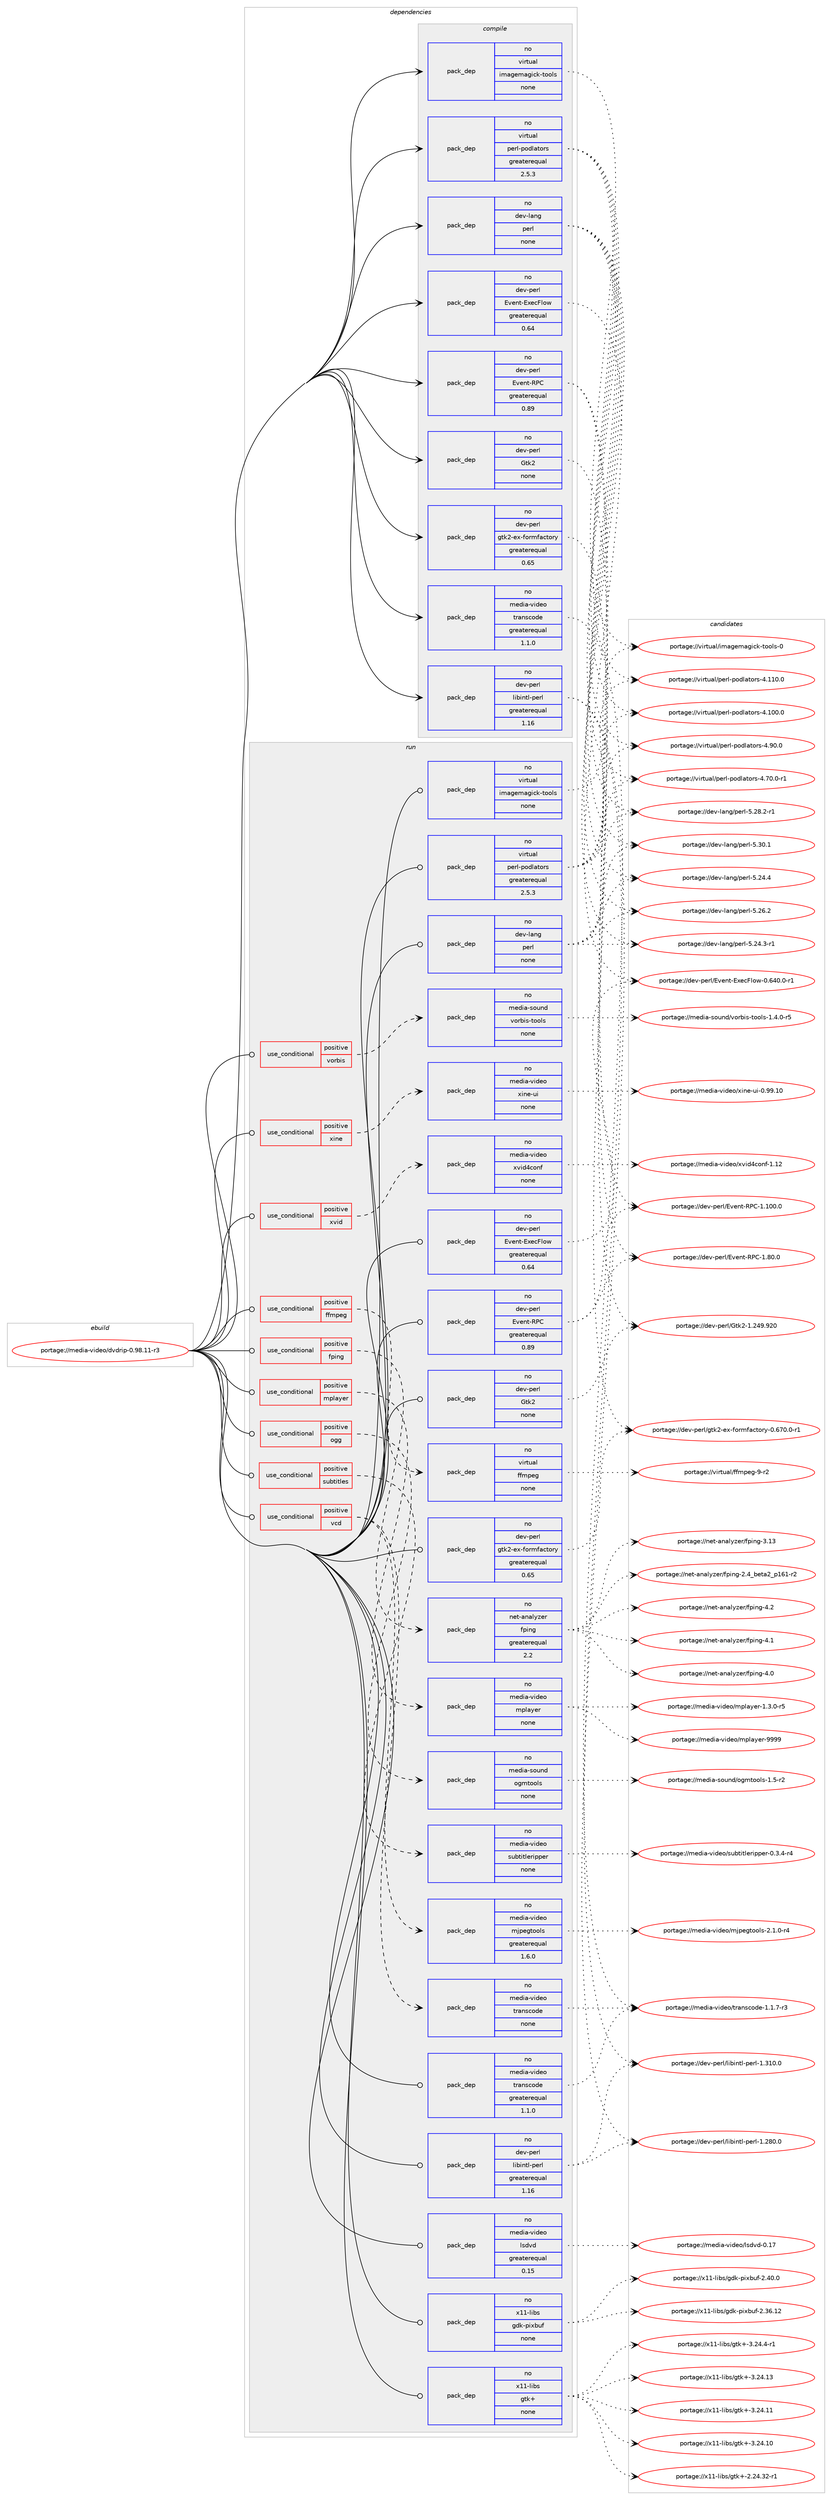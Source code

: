 digraph prolog {

# *************
# Graph options
# *************

newrank=true;
concentrate=true;
compound=true;
graph [rankdir=LR,fontname=Helvetica,fontsize=10,ranksep=1.5];#, ranksep=2.5, nodesep=0.2];
edge  [arrowhead=vee];
node  [fontname=Helvetica,fontsize=10];

# **********
# The ebuild
# **********

subgraph cluster_leftcol {
color=gray;
rank=same;
label=<<i>ebuild</i>>;
id [label="portage://media-video/dvdrip-0.98.11-r3", color=red, width=4, href="../media-video/dvdrip-0.98.11-r3.svg"];
}

# ****************
# The dependencies
# ****************

subgraph cluster_midcol {
color=gray;
label=<<i>dependencies</i>>;
subgraph cluster_compile {
fillcolor="#eeeeee";
style=filled;
label=<<i>compile</i>>;
subgraph pack137372 {
dependency180740 [label=<<TABLE BORDER="0" CELLBORDER="1" CELLSPACING="0" CELLPADDING="4" WIDTH="220"><TR><TD ROWSPAN="6" CELLPADDING="30">pack_dep</TD></TR><TR><TD WIDTH="110">no</TD></TR><TR><TD>dev-lang</TD></TR><TR><TD>perl</TD></TR><TR><TD>none</TD></TR><TR><TD></TD></TR></TABLE>>, shape=none, color=blue];
}
id:e -> dependency180740:w [weight=20,style="solid",arrowhead="vee"];
subgraph pack137373 {
dependency180741 [label=<<TABLE BORDER="0" CELLBORDER="1" CELLSPACING="0" CELLPADDING="4" WIDTH="220"><TR><TD ROWSPAN="6" CELLPADDING="30">pack_dep</TD></TR><TR><TD WIDTH="110">no</TD></TR><TR><TD>dev-perl</TD></TR><TR><TD>Event-ExecFlow</TD></TR><TR><TD>greaterequal</TD></TR><TR><TD>0.64</TD></TR></TABLE>>, shape=none, color=blue];
}
id:e -> dependency180741:w [weight=20,style="solid",arrowhead="vee"];
subgraph pack137374 {
dependency180742 [label=<<TABLE BORDER="0" CELLBORDER="1" CELLSPACING="0" CELLPADDING="4" WIDTH="220"><TR><TD ROWSPAN="6" CELLPADDING="30">pack_dep</TD></TR><TR><TD WIDTH="110">no</TD></TR><TR><TD>dev-perl</TD></TR><TR><TD>Event-RPC</TD></TR><TR><TD>greaterequal</TD></TR><TR><TD>0.89</TD></TR></TABLE>>, shape=none, color=blue];
}
id:e -> dependency180742:w [weight=20,style="solid",arrowhead="vee"];
subgraph pack137375 {
dependency180743 [label=<<TABLE BORDER="0" CELLBORDER="1" CELLSPACING="0" CELLPADDING="4" WIDTH="220"><TR><TD ROWSPAN="6" CELLPADDING="30">pack_dep</TD></TR><TR><TD WIDTH="110">no</TD></TR><TR><TD>dev-perl</TD></TR><TR><TD>Gtk2</TD></TR><TR><TD>none</TD></TR><TR><TD></TD></TR></TABLE>>, shape=none, color=blue];
}
id:e -> dependency180743:w [weight=20,style="solid",arrowhead="vee"];
subgraph pack137376 {
dependency180744 [label=<<TABLE BORDER="0" CELLBORDER="1" CELLSPACING="0" CELLPADDING="4" WIDTH="220"><TR><TD ROWSPAN="6" CELLPADDING="30">pack_dep</TD></TR><TR><TD WIDTH="110">no</TD></TR><TR><TD>dev-perl</TD></TR><TR><TD>gtk2-ex-formfactory</TD></TR><TR><TD>greaterequal</TD></TR><TR><TD>0.65</TD></TR></TABLE>>, shape=none, color=blue];
}
id:e -> dependency180744:w [weight=20,style="solid",arrowhead="vee"];
subgraph pack137377 {
dependency180745 [label=<<TABLE BORDER="0" CELLBORDER="1" CELLSPACING="0" CELLPADDING="4" WIDTH="220"><TR><TD ROWSPAN="6" CELLPADDING="30">pack_dep</TD></TR><TR><TD WIDTH="110">no</TD></TR><TR><TD>dev-perl</TD></TR><TR><TD>libintl-perl</TD></TR><TR><TD>greaterequal</TD></TR><TR><TD>1.16</TD></TR></TABLE>>, shape=none, color=blue];
}
id:e -> dependency180745:w [weight=20,style="solid",arrowhead="vee"];
subgraph pack137378 {
dependency180746 [label=<<TABLE BORDER="0" CELLBORDER="1" CELLSPACING="0" CELLPADDING="4" WIDTH="220"><TR><TD ROWSPAN="6" CELLPADDING="30">pack_dep</TD></TR><TR><TD WIDTH="110">no</TD></TR><TR><TD>media-video</TD></TR><TR><TD>transcode</TD></TR><TR><TD>greaterequal</TD></TR><TR><TD>1.1.0</TD></TR></TABLE>>, shape=none, color=blue];
}
id:e -> dependency180746:w [weight=20,style="solid",arrowhead="vee"];
subgraph pack137379 {
dependency180747 [label=<<TABLE BORDER="0" CELLBORDER="1" CELLSPACING="0" CELLPADDING="4" WIDTH="220"><TR><TD ROWSPAN="6" CELLPADDING="30">pack_dep</TD></TR><TR><TD WIDTH="110">no</TD></TR><TR><TD>virtual</TD></TR><TR><TD>imagemagick-tools</TD></TR><TR><TD>none</TD></TR><TR><TD></TD></TR></TABLE>>, shape=none, color=blue];
}
id:e -> dependency180747:w [weight=20,style="solid",arrowhead="vee"];
subgraph pack137380 {
dependency180748 [label=<<TABLE BORDER="0" CELLBORDER="1" CELLSPACING="0" CELLPADDING="4" WIDTH="220"><TR><TD ROWSPAN="6" CELLPADDING="30">pack_dep</TD></TR><TR><TD WIDTH="110">no</TD></TR><TR><TD>virtual</TD></TR><TR><TD>perl-podlators</TD></TR><TR><TD>greaterequal</TD></TR><TR><TD>2.5.3</TD></TR></TABLE>>, shape=none, color=blue];
}
id:e -> dependency180748:w [weight=20,style="solid",arrowhead="vee"];
}
subgraph cluster_compileandrun {
fillcolor="#eeeeee";
style=filled;
label=<<i>compile and run</i>>;
}
subgraph cluster_run {
fillcolor="#eeeeee";
style=filled;
label=<<i>run</i>>;
subgraph cond40537 {
dependency180749 [label=<<TABLE BORDER="0" CELLBORDER="1" CELLSPACING="0" CELLPADDING="4"><TR><TD ROWSPAN="3" CELLPADDING="10">use_conditional</TD></TR><TR><TD>positive</TD></TR><TR><TD>ffmpeg</TD></TR></TABLE>>, shape=none, color=red];
subgraph pack137381 {
dependency180750 [label=<<TABLE BORDER="0" CELLBORDER="1" CELLSPACING="0" CELLPADDING="4" WIDTH="220"><TR><TD ROWSPAN="6" CELLPADDING="30">pack_dep</TD></TR><TR><TD WIDTH="110">no</TD></TR><TR><TD>virtual</TD></TR><TR><TD>ffmpeg</TD></TR><TR><TD>none</TD></TR><TR><TD></TD></TR></TABLE>>, shape=none, color=blue];
}
dependency180749:e -> dependency180750:w [weight=20,style="dashed",arrowhead="vee"];
}
id:e -> dependency180749:w [weight=20,style="solid",arrowhead="odot"];
subgraph cond40538 {
dependency180751 [label=<<TABLE BORDER="0" CELLBORDER="1" CELLSPACING="0" CELLPADDING="4"><TR><TD ROWSPAN="3" CELLPADDING="10">use_conditional</TD></TR><TR><TD>positive</TD></TR><TR><TD>fping</TD></TR></TABLE>>, shape=none, color=red];
subgraph pack137382 {
dependency180752 [label=<<TABLE BORDER="0" CELLBORDER="1" CELLSPACING="0" CELLPADDING="4" WIDTH="220"><TR><TD ROWSPAN="6" CELLPADDING="30">pack_dep</TD></TR><TR><TD WIDTH="110">no</TD></TR><TR><TD>net-analyzer</TD></TR><TR><TD>fping</TD></TR><TR><TD>greaterequal</TD></TR><TR><TD>2.2</TD></TR></TABLE>>, shape=none, color=blue];
}
dependency180751:e -> dependency180752:w [weight=20,style="dashed",arrowhead="vee"];
}
id:e -> dependency180751:w [weight=20,style="solid",arrowhead="odot"];
subgraph cond40539 {
dependency180753 [label=<<TABLE BORDER="0" CELLBORDER="1" CELLSPACING="0" CELLPADDING="4"><TR><TD ROWSPAN="3" CELLPADDING="10">use_conditional</TD></TR><TR><TD>positive</TD></TR><TR><TD>mplayer</TD></TR></TABLE>>, shape=none, color=red];
subgraph pack137383 {
dependency180754 [label=<<TABLE BORDER="0" CELLBORDER="1" CELLSPACING="0" CELLPADDING="4" WIDTH="220"><TR><TD ROWSPAN="6" CELLPADDING="30">pack_dep</TD></TR><TR><TD WIDTH="110">no</TD></TR><TR><TD>media-video</TD></TR><TR><TD>mplayer</TD></TR><TR><TD>none</TD></TR><TR><TD></TD></TR></TABLE>>, shape=none, color=blue];
}
dependency180753:e -> dependency180754:w [weight=20,style="dashed",arrowhead="vee"];
}
id:e -> dependency180753:w [weight=20,style="solid",arrowhead="odot"];
subgraph cond40540 {
dependency180755 [label=<<TABLE BORDER="0" CELLBORDER="1" CELLSPACING="0" CELLPADDING="4"><TR><TD ROWSPAN="3" CELLPADDING="10">use_conditional</TD></TR><TR><TD>positive</TD></TR><TR><TD>ogg</TD></TR></TABLE>>, shape=none, color=red];
subgraph pack137384 {
dependency180756 [label=<<TABLE BORDER="0" CELLBORDER="1" CELLSPACING="0" CELLPADDING="4" WIDTH="220"><TR><TD ROWSPAN="6" CELLPADDING="30">pack_dep</TD></TR><TR><TD WIDTH="110">no</TD></TR><TR><TD>media-sound</TD></TR><TR><TD>ogmtools</TD></TR><TR><TD>none</TD></TR><TR><TD></TD></TR></TABLE>>, shape=none, color=blue];
}
dependency180755:e -> dependency180756:w [weight=20,style="dashed",arrowhead="vee"];
}
id:e -> dependency180755:w [weight=20,style="solid",arrowhead="odot"];
subgraph cond40541 {
dependency180757 [label=<<TABLE BORDER="0" CELLBORDER="1" CELLSPACING="0" CELLPADDING="4"><TR><TD ROWSPAN="3" CELLPADDING="10">use_conditional</TD></TR><TR><TD>positive</TD></TR><TR><TD>subtitles</TD></TR></TABLE>>, shape=none, color=red];
subgraph pack137385 {
dependency180758 [label=<<TABLE BORDER="0" CELLBORDER="1" CELLSPACING="0" CELLPADDING="4" WIDTH="220"><TR><TD ROWSPAN="6" CELLPADDING="30">pack_dep</TD></TR><TR><TD WIDTH="110">no</TD></TR><TR><TD>media-video</TD></TR><TR><TD>subtitleripper</TD></TR><TR><TD>none</TD></TR><TR><TD></TD></TR></TABLE>>, shape=none, color=blue];
}
dependency180757:e -> dependency180758:w [weight=20,style="dashed",arrowhead="vee"];
}
id:e -> dependency180757:w [weight=20,style="solid",arrowhead="odot"];
subgraph cond40542 {
dependency180759 [label=<<TABLE BORDER="0" CELLBORDER="1" CELLSPACING="0" CELLPADDING="4"><TR><TD ROWSPAN="3" CELLPADDING="10">use_conditional</TD></TR><TR><TD>positive</TD></TR><TR><TD>vcd</TD></TR></TABLE>>, shape=none, color=red];
subgraph pack137386 {
dependency180760 [label=<<TABLE BORDER="0" CELLBORDER="1" CELLSPACING="0" CELLPADDING="4" WIDTH="220"><TR><TD ROWSPAN="6" CELLPADDING="30">pack_dep</TD></TR><TR><TD WIDTH="110">no</TD></TR><TR><TD>media-video</TD></TR><TR><TD>transcode</TD></TR><TR><TD>none</TD></TR><TR><TD></TD></TR></TABLE>>, shape=none, color=blue];
}
dependency180759:e -> dependency180760:w [weight=20,style="dashed",arrowhead="vee"];
subgraph pack137387 {
dependency180761 [label=<<TABLE BORDER="0" CELLBORDER="1" CELLSPACING="0" CELLPADDING="4" WIDTH="220"><TR><TD ROWSPAN="6" CELLPADDING="30">pack_dep</TD></TR><TR><TD WIDTH="110">no</TD></TR><TR><TD>media-video</TD></TR><TR><TD>mjpegtools</TD></TR><TR><TD>greaterequal</TD></TR><TR><TD>1.6.0</TD></TR></TABLE>>, shape=none, color=blue];
}
dependency180759:e -> dependency180761:w [weight=20,style="dashed",arrowhead="vee"];
}
id:e -> dependency180759:w [weight=20,style="solid",arrowhead="odot"];
subgraph cond40543 {
dependency180762 [label=<<TABLE BORDER="0" CELLBORDER="1" CELLSPACING="0" CELLPADDING="4"><TR><TD ROWSPAN="3" CELLPADDING="10">use_conditional</TD></TR><TR><TD>positive</TD></TR><TR><TD>vorbis</TD></TR></TABLE>>, shape=none, color=red];
subgraph pack137388 {
dependency180763 [label=<<TABLE BORDER="0" CELLBORDER="1" CELLSPACING="0" CELLPADDING="4" WIDTH="220"><TR><TD ROWSPAN="6" CELLPADDING="30">pack_dep</TD></TR><TR><TD WIDTH="110">no</TD></TR><TR><TD>media-sound</TD></TR><TR><TD>vorbis-tools</TD></TR><TR><TD>none</TD></TR><TR><TD></TD></TR></TABLE>>, shape=none, color=blue];
}
dependency180762:e -> dependency180763:w [weight=20,style="dashed",arrowhead="vee"];
}
id:e -> dependency180762:w [weight=20,style="solid",arrowhead="odot"];
subgraph cond40544 {
dependency180764 [label=<<TABLE BORDER="0" CELLBORDER="1" CELLSPACING="0" CELLPADDING="4"><TR><TD ROWSPAN="3" CELLPADDING="10">use_conditional</TD></TR><TR><TD>positive</TD></TR><TR><TD>xine</TD></TR></TABLE>>, shape=none, color=red];
subgraph pack137389 {
dependency180765 [label=<<TABLE BORDER="0" CELLBORDER="1" CELLSPACING="0" CELLPADDING="4" WIDTH="220"><TR><TD ROWSPAN="6" CELLPADDING="30">pack_dep</TD></TR><TR><TD WIDTH="110">no</TD></TR><TR><TD>media-video</TD></TR><TR><TD>xine-ui</TD></TR><TR><TD>none</TD></TR><TR><TD></TD></TR></TABLE>>, shape=none, color=blue];
}
dependency180764:e -> dependency180765:w [weight=20,style="dashed",arrowhead="vee"];
}
id:e -> dependency180764:w [weight=20,style="solid",arrowhead="odot"];
subgraph cond40545 {
dependency180766 [label=<<TABLE BORDER="0" CELLBORDER="1" CELLSPACING="0" CELLPADDING="4"><TR><TD ROWSPAN="3" CELLPADDING="10">use_conditional</TD></TR><TR><TD>positive</TD></TR><TR><TD>xvid</TD></TR></TABLE>>, shape=none, color=red];
subgraph pack137390 {
dependency180767 [label=<<TABLE BORDER="0" CELLBORDER="1" CELLSPACING="0" CELLPADDING="4" WIDTH="220"><TR><TD ROWSPAN="6" CELLPADDING="30">pack_dep</TD></TR><TR><TD WIDTH="110">no</TD></TR><TR><TD>media-video</TD></TR><TR><TD>xvid4conf</TD></TR><TR><TD>none</TD></TR><TR><TD></TD></TR></TABLE>>, shape=none, color=blue];
}
dependency180766:e -> dependency180767:w [weight=20,style="dashed",arrowhead="vee"];
}
id:e -> dependency180766:w [weight=20,style="solid",arrowhead="odot"];
subgraph pack137391 {
dependency180768 [label=<<TABLE BORDER="0" CELLBORDER="1" CELLSPACING="0" CELLPADDING="4" WIDTH="220"><TR><TD ROWSPAN="6" CELLPADDING="30">pack_dep</TD></TR><TR><TD WIDTH="110">no</TD></TR><TR><TD>dev-lang</TD></TR><TR><TD>perl</TD></TR><TR><TD>none</TD></TR><TR><TD></TD></TR></TABLE>>, shape=none, color=blue];
}
id:e -> dependency180768:w [weight=20,style="solid",arrowhead="odot"];
subgraph pack137392 {
dependency180769 [label=<<TABLE BORDER="0" CELLBORDER="1" CELLSPACING="0" CELLPADDING="4" WIDTH="220"><TR><TD ROWSPAN="6" CELLPADDING="30">pack_dep</TD></TR><TR><TD WIDTH="110">no</TD></TR><TR><TD>dev-perl</TD></TR><TR><TD>Event-ExecFlow</TD></TR><TR><TD>greaterequal</TD></TR><TR><TD>0.64</TD></TR></TABLE>>, shape=none, color=blue];
}
id:e -> dependency180769:w [weight=20,style="solid",arrowhead="odot"];
subgraph pack137393 {
dependency180770 [label=<<TABLE BORDER="0" CELLBORDER="1" CELLSPACING="0" CELLPADDING="4" WIDTH="220"><TR><TD ROWSPAN="6" CELLPADDING="30">pack_dep</TD></TR><TR><TD WIDTH="110">no</TD></TR><TR><TD>dev-perl</TD></TR><TR><TD>Event-RPC</TD></TR><TR><TD>greaterequal</TD></TR><TR><TD>0.89</TD></TR></TABLE>>, shape=none, color=blue];
}
id:e -> dependency180770:w [weight=20,style="solid",arrowhead="odot"];
subgraph pack137394 {
dependency180771 [label=<<TABLE BORDER="0" CELLBORDER="1" CELLSPACING="0" CELLPADDING="4" WIDTH="220"><TR><TD ROWSPAN="6" CELLPADDING="30">pack_dep</TD></TR><TR><TD WIDTH="110">no</TD></TR><TR><TD>dev-perl</TD></TR><TR><TD>Gtk2</TD></TR><TR><TD>none</TD></TR><TR><TD></TD></TR></TABLE>>, shape=none, color=blue];
}
id:e -> dependency180771:w [weight=20,style="solid",arrowhead="odot"];
subgraph pack137395 {
dependency180772 [label=<<TABLE BORDER="0" CELLBORDER="1" CELLSPACING="0" CELLPADDING="4" WIDTH="220"><TR><TD ROWSPAN="6" CELLPADDING="30">pack_dep</TD></TR><TR><TD WIDTH="110">no</TD></TR><TR><TD>dev-perl</TD></TR><TR><TD>gtk2-ex-formfactory</TD></TR><TR><TD>greaterequal</TD></TR><TR><TD>0.65</TD></TR></TABLE>>, shape=none, color=blue];
}
id:e -> dependency180772:w [weight=20,style="solid",arrowhead="odot"];
subgraph pack137396 {
dependency180773 [label=<<TABLE BORDER="0" CELLBORDER="1" CELLSPACING="0" CELLPADDING="4" WIDTH="220"><TR><TD ROWSPAN="6" CELLPADDING="30">pack_dep</TD></TR><TR><TD WIDTH="110">no</TD></TR><TR><TD>dev-perl</TD></TR><TR><TD>libintl-perl</TD></TR><TR><TD>greaterequal</TD></TR><TR><TD>1.16</TD></TR></TABLE>>, shape=none, color=blue];
}
id:e -> dependency180773:w [weight=20,style="solid",arrowhead="odot"];
subgraph pack137397 {
dependency180774 [label=<<TABLE BORDER="0" CELLBORDER="1" CELLSPACING="0" CELLPADDING="4" WIDTH="220"><TR><TD ROWSPAN="6" CELLPADDING="30">pack_dep</TD></TR><TR><TD WIDTH="110">no</TD></TR><TR><TD>media-video</TD></TR><TR><TD>lsdvd</TD></TR><TR><TD>greaterequal</TD></TR><TR><TD>0.15</TD></TR></TABLE>>, shape=none, color=blue];
}
id:e -> dependency180774:w [weight=20,style="solid",arrowhead="odot"];
subgraph pack137398 {
dependency180775 [label=<<TABLE BORDER="0" CELLBORDER="1" CELLSPACING="0" CELLPADDING="4" WIDTH="220"><TR><TD ROWSPAN="6" CELLPADDING="30">pack_dep</TD></TR><TR><TD WIDTH="110">no</TD></TR><TR><TD>media-video</TD></TR><TR><TD>transcode</TD></TR><TR><TD>greaterequal</TD></TR><TR><TD>1.1.0</TD></TR></TABLE>>, shape=none, color=blue];
}
id:e -> dependency180775:w [weight=20,style="solid",arrowhead="odot"];
subgraph pack137399 {
dependency180776 [label=<<TABLE BORDER="0" CELLBORDER="1" CELLSPACING="0" CELLPADDING="4" WIDTH="220"><TR><TD ROWSPAN="6" CELLPADDING="30">pack_dep</TD></TR><TR><TD WIDTH="110">no</TD></TR><TR><TD>virtual</TD></TR><TR><TD>imagemagick-tools</TD></TR><TR><TD>none</TD></TR><TR><TD></TD></TR></TABLE>>, shape=none, color=blue];
}
id:e -> dependency180776:w [weight=20,style="solid",arrowhead="odot"];
subgraph pack137400 {
dependency180777 [label=<<TABLE BORDER="0" CELLBORDER="1" CELLSPACING="0" CELLPADDING="4" WIDTH="220"><TR><TD ROWSPAN="6" CELLPADDING="30">pack_dep</TD></TR><TR><TD WIDTH="110">no</TD></TR><TR><TD>virtual</TD></TR><TR><TD>perl-podlators</TD></TR><TR><TD>greaterequal</TD></TR><TR><TD>2.5.3</TD></TR></TABLE>>, shape=none, color=blue];
}
id:e -> dependency180777:w [weight=20,style="solid",arrowhead="odot"];
subgraph pack137401 {
dependency180778 [label=<<TABLE BORDER="0" CELLBORDER="1" CELLSPACING="0" CELLPADDING="4" WIDTH="220"><TR><TD ROWSPAN="6" CELLPADDING="30">pack_dep</TD></TR><TR><TD WIDTH="110">no</TD></TR><TR><TD>x11-libs</TD></TR><TR><TD>gdk-pixbuf</TD></TR><TR><TD>none</TD></TR><TR><TD></TD></TR></TABLE>>, shape=none, color=blue];
}
id:e -> dependency180778:w [weight=20,style="solid",arrowhead="odot"];
subgraph pack137402 {
dependency180779 [label=<<TABLE BORDER="0" CELLBORDER="1" CELLSPACING="0" CELLPADDING="4" WIDTH="220"><TR><TD ROWSPAN="6" CELLPADDING="30">pack_dep</TD></TR><TR><TD WIDTH="110">no</TD></TR><TR><TD>x11-libs</TD></TR><TR><TD>gtk+</TD></TR><TR><TD>none</TD></TR><TR><TD></TD></TR></TABLE>>, shape=none, color=blue];
}
id:e -> dependency180779:w [weight=20,style="solid",arrowhead="odot"];
}
}

# **************
# The candidates
# **************

subgraph cluster_choices {
rank=same;
color=gray;
label=<<i>candidates</i>>;

subgraph choice137372 {
color=black;
nodesep=1;
choice10010111845108971101034711210111410845534651484649 [label="portage://dev-lang/perl-5.30.1", color=red, width=4,href="../dev-lang/perl-5.30.1.svg"];
choice100101118451089711010347112101114108455346505646504511449 [label="portage://dev-lang/perl-5.28.2-r1", color=red, width=4,href="../dev-lang/perl-5.28.2-r1.svg"];
choice10010111845108971101034711210111410845534650544650 [label="portage://dev-lang/perl-5.26.2", color=red, width=4,href="../dev-lang/perl-5.26.2.svg"];
choice10010111845108971101034711210111410845534650524652 [label="portage://dev-lang/perl-5.24.4", color=red, width=4,href="../dev-lang/perl-5.24.4.svg"];
choice100101118451089711010347112101114108455346505246514511449 [label="portage://dev-lang/perl-5.24.3-r1", color=red, width=4,href="../dev-lang/perl-5.24.3-r1.svg"];
dependency180740:e -> choice10010111845108971101034711210111410845534651484649:w [style=dotted,weight="100"];
dependency180740:e -> choice100101118451089711010347112101114108455346505646504511449:w [style=dotted,weight="100"];
dependency180740:e -> choice10010111845108971101034711210111410845534650544650:w [style=dotted,weight="100"];
dependency180740:e -> choice10010111845108971101034711210111410845534650524652:w [style=dotted,weight="100"];
dependency180740:e -> choice100101118451089711010347112101114108455346505246514511449:w [style=dotted,weight="100"];
}
subgraph choice137373 {
color=black;
nodesep=1;
choice1001011184511210111410847691181011101164569120101997010811111945484654524846484511449 [label="portage://dev-perl/Event-ExecFlow-0.640.0-r1", color=red, width=4,href="../dev-perl/Event-ExecFlow-0.640.0-r1.svg"];
dependency180741:e -> choice1001011184511210111410847691181011101164569120101997010811111945484654524846484511449:w [style=dotted,weight="100"];
}
subgraph choice137374 {
color=black;
nodesep=1;
choice1001011184511210111410847691181011101164582806745494656484648 [label="portage://dev-perl/Event-RPC-1.80.0", color=red, width=4,href="../dev-perl/Event-RPC-1.80.0.svg"];
choice100101118451121011141084769118101110116458280674549464948484648 [label="portage://dev-perl/Event-RPC-1.100.0", color=red, width=4,href="../dev-perl/Event-RPC-1.100.0.svg"];
dependency180742:e -> choice1001011184511210111410847691181011101164582806745494656484648:w [style=dotted,weight="100"];
dependency180742:e -> choice100101118451121011141084769118101110116458280674549464948484648:w [style=dotted,weight="100"];
}
subgraph choice137375 {
color=black;
nodesep=1;
choice1001011184511210111410847711161075045494650525746575048 [label="portage://dev-perl/Gtk2-1.249.920", color=red, width=4,href="../dev-perl/Gtk2-1.249.920.svg"];
dependency180743:e -> choice1001011184511210111410847711161075045494650525746575048:w [style=dotted,weight="100"];
}
subgraph choice137376 {
color=black;
nodesep=1;
choice1001011184511210111410847103116107504510112045102111114109102979911611111412145484654554846484511449 [label="portage://dev-perl/gtk2-ex-formfactory-0.670.0-r1", color=red, width=4,href="../dev-perl/gtk2-ex-formfactory-0.670.0-r1.svg"];
dependency180744:e -> choice1001011184511210111410847103116107504510112045102111114109102979911611111412145484654554846484511449:w [style=dotted,weight="100"];
}
subgraph choice137377 {
color=black;
nodesep=1;
choice100101118451121011141084710810598105110116108451121011141084549465149484648 [label="portage://dev-perl/libintl-perl-1.310.0", color=red, width=4,href="../dev-perl/libintl-perl-1.310.0.svg"];
choice100101118451121011141084710810598105110116108451121011141084549465056484648 [label="portage://dev-perl/libintl-perl-1.280.0", color=red, width=4,href="../dev-perl/libintl-perl-1.280.0.svg"];
dependency180745:e -> choice100101118451121011141084710810598105110116108451121011141084549465149484648:w [style=dotted,weight="100"];
dependency180745:e -> choice100101118451121011141084710810598105110116108451121011141084549465056484648:w [style=dotted,weight="100"];
}
subgraph choice137378 {
color=black;
nodesep=1;
choice10910110010597451181051001011114711611497110115991111001014549464946554511451 [label="portage://media-video/transcode-1.1.7-r3", color=red, width=4,href="../media-video/transcode-1.1.7-r3.svg"];
dependency180746:e -> choice10910110010597451181051001011114711611497110115991111001014549464946554511451:w [style=dotted,weight="100"];
}
subgraph choice137379 {
color=black;
nodesep=1;
choice1181051141161179710847105109971031011099710310599107451161111111081154548 [label="portage://virtual/imagemagick-tools-0", color=red, width=4,href="../virtual/imagemagick-tools-0.svg"];
dependency180747:e -> choice1181051141161179710847105109971031011099710310599107451161111111081154548:w [style=dotted,weight="100"];
}
subgraph choice137380 {
color=black;
nodesep=1;
choice1181051141161179710847112101114108451121111001089711611111411545524657484648 [label="portage://virtual/perl-podlators-4.90.0", color=red, width=4,href="../virtual/perl-podlators-4.90.0.svg"];
choice11810511411611797108471121011141084511211110010897116111114115455246554846484511449 [label="portage://virtual/perl-podlators-4.70.0-r1", color=red, width=4,href="../virtual/perl-podlators-4.70.0-r1.svg"];
choice118105114116117971084711210111410845112111100108971161111141154552464949484648 [label="portage://virtual/perl-podlators-4.110.0", color=red, width=4,href="../virtual/perl-podlators-4.110.0.svg"];
choice118105114116117971084711210111410845112111100108971161111141154552464948484648 [label="portage://virtual/perl-podlators-4.100.0", color=red, width=4,href="../virtual/perl-podlators-4.100.0.svg"];
dependency180748:e -> choice1181051141161179710847112101114108451121111001089711611111411545524657484648:w [style=dotted,weight="100"];
dependency180748:e -> choice11810511411611797108471121011141084511211110010897116111114115455246554846484511449:w [style=dotted,weight="100"];
dependency180748:e -> choice118105114116117971084711210111410845112111100108971161111141154552464949484648:w [style=dotted,weight="100"];
dependency180748:e -> choice118105114116117971084711210111410845112111100108971161111141154552464948484648:w [style=dotted,weight="100"];
}
subgraph choice137381 {
color=black;
nodesep=1;
choice118105114116117971084710210210911210110345574511450 [label="portage://virtual/ffmpeg-9-r2", color=red, width=4,href="../virtual/ffmpeg-9-r2.svg"];
dependency180750:e -> choice118105114116117971084710210210911210110345574511450:w [style=dotted,weight="100"];
}
subgraph choice137382 {
color=black;
nodesep=1;
choice1101011164597110971081211221011144710211210511010345524650 [label="portage://net-analyzer/fping-4.2", color=red, width=4,href="../net-analyzer/fping-4.2.svg"];
choice1101011164597110971081211221011144710211210511010345524649 [label="portage://net-analyzer/fping-4.1", color=red, width=4,href="../net-analyzer/fping-4.1.svg"];
choice1101011164597110971081211221011144710211210511010345524648 [label="portage://net-analyzer/fping-4.0", color=red, width=4,href="../net-analyzer/fping-4.0.svg"];
choice110101116459711097108121122101114471021121051101034551464951 [label="portage://net-analyzer/fping-3.13", color=red, width=4,href="../net-analyzer/fping-3.13.svg"];
choice110101116459711097108121122101114471021121051101034550465295981011169750951124954494511450 [label="portage://net-analyzer/fping-2.4_beta2_p161-r2", color=red, width=4,href="../net-analyzer/fping-2.4_beta2_p161-r2.svg"];
dependency180752:e -> choice1101011164597110971081211221011144710211210511010345524650:w [style=dotted,weight="100"];
dependency180752:e -> choice1101011164597110971081211221011144710211210511010345524649:w [style=dotted,weight="100"];
dependency180752:e -> choice1101011164597110971081211221011144710211210511010345524648:w [style=dotted,weight="100"];
dependency180752:e -> choice110101116459711097108121122101114471021121051101034551464951:w [style=dotted,weight="100"];
dependency180752:e -> choice110101116459711097108121122101114471021121051101034550465295981011169750951124954494511450:w [style=dotted,weight="100"];
}
subgraph choice137383 {
color=black;
nodesep=1;
choice109101100105974511810510010111147109112108971211011144557575757 [label="portage://media-video/mplayer-9999", color=red, width=4,href="../media-video/mplayer-9999.svg"];
choice109101100105974511810510010111147109112108971211011144549465146484511453 [label="portage://media-video/mplayer-1.3.0-r5", color=red, width=4,href="../media-video/mplayer-1.3.0-r5.svg"];
dependency180754:e -> choice109101100105974511810510010111147109112108971211011144557575757:w [style=dotted,weight="100"];
dependency180754:e -> choice109101100105974511810510010111147109112108971211011144549465146484511453:w [style=dotted,weight="100"];
}
subgraph choice137384 {
color=black;
nodesep=1;
choice109101100105974511511111711010047111103109116111111108115454946534511450 [label="portage://media-sound/ogmtools-1.5-r2", color=red, width=4,href="../media-sound/ogmtools-1.5-r2.svg"];
dependency180756:e -> choice109101100105974511511111711010047111103109116111111108115454946534511450:w [style=dotted,weight="100"];
}
subgraph choice137385 {
color=black;
nodesep=1;
choice109101100105974511810510010111147115117981161051161081011141051121121011144548465146524511452 [label="portage://media-video/subtitleripper-0.3.4-r4", color=red, width=4,href="../media-video/subtitleripper-0.3.4-r4.svg"];
dependency180758:e -> choice109101100105974511810510010111147115117981161051161081011141051121121011144548465146524511452:w [style=dotted,weight="100"];
}
subgraph choice137386 {
color=black;
nodesep=1;
choice10910110010597451181051001011114711611497110115991111001014549464946554511451 [label="portage://media-video/transcode-1.1.7-r3", color=red, width=4,href="../media-video/transcode-1.1.7-r3.svg"];
dependency180760:e -> choice10910110010597451181051001011114711611497110115991111001014549464946554511451:w [style=dotted,weight="100"];
}
subgraph choice137387 {
color=black;
nodesep=1;
choice1091011001059745118105100101111471091061121011031161111111081154550464946484511452 [label="portage://media-video/mjpegtools-2.1.0-r4", color=red, width=4,href="../media-video/mjpegtools-2.1.0-r4.svg"];
dependency180761:e -> choice1091011001059745118105100101111471091061121011031161111111081154550464946484511452:w [style=dotted,weight="100"];
}
subgraph choice137388 {
color=black;
nodesep=1;
choice10910110010597451151111171101004711811111498105115451161111111081154549465246484511453 [label="portage://media-sound/vorbis-tools-1.4.0-r5", color=red, width=4,href="../media-sound/vorbis-tools-1.4.0-r5.svg"];
dependency180763:e -> choice10910110010597451151111171101004711811111498105115451161111111081154549465246484511453:w [style=dotted,weight="100"];
}
subgraph choice137389 {
color=black;
nodesep=1;
choice109101100105974511810510010111147120105110101451171054548465757464948 [label="portage://media-video/xine-ui-0.99.10", color=red, width=4,href="../media-video/xine-ui-0.99.10.svg"];
dependency180765:e -> choice109101100105974511810510010111147120105110101451171054548465757464948:w [style=dotted,weight="100"];
}
subgraph choice137390 {
color=black;
nodesep=1;
choice10910110010597451181051001011114712011810510052991111101024549464950 [label="portage://media-video/xvid4conf-1.12", color=red, width=4,href="../media-video/xvid4conf-1.12.svg"];
dependency180767:e -> choice10910110010597451181051001011114712011810510052991111101024549464950:w [style=dotted,weight="100"];
}
subgraph choice137391 {
color=black;
nodesep=1;
choice10010111845108971101034711210111410845534651484649 [label="portage://dev-lang/perl-5.30.1", color=red, width=4,href="../dev-lang/perl-5.30.1.svg"];
choice100101118451089711010347112101114108455346505646504511449 [label="portage://dev-lang/perl-5.28.2-r1", color=red, width=4,href="../dev-lang/perl-5.28.2-r1.svg"];
choice10010111845108971101034711210111410845534650544650 [label="portage://dev-lang/perl-5.26.2", color=red, width=4,href="../dev-lang/perl-5.26.2.svg"];
choice10010111845108971101034711210111410845534650524652 [label="portage://dev-lang/perl-5.24.4", color=red, width=4,href="../dev-lang/perl-5.24.4.svg"];
choice100101118451089711010347112101114108455346505246514511449 [label="portage://dev-lang/perl-5.24.3-r1", color=red, width=4,href="../dev-lang/perl-5.24.3-r1.svg"];
dependency180768:e -> choice10010111845108971101034711210111410845534651484649:w [style=dotted,weight="100"];
dependency180768:e -> choice100101118451089711010347112101114108455346505646504511449:w [style=dotted,weight="100"];
dependency180768:e -> choice10010111845108971101034711210111410845534650544650:w [style=dotted,weight="100"];
dependency180768:e -> choice10010111845108971101034711210111410845534650524652:w [style=dotted,weight="100"];
dependency180768:e -> choice100101118451089711010347112101114108455346505246514511449:w [style=dotted,weight="100"];
}
subgraph choice137392 {
color=black;
nodesep=1;
choice1001011184511210111410847691181011101164569120101997010811111945484654524846484511449 [label="portage://dev-perl/Event-ExecFlow-0.640.0-r1", color=red, width=4,href="../dev-perl/Event-ExecFlow-0.640.0-r1.svg"];
dependency180769:e -> choice1001011184511210111410847691181011101164569120101997010811111945484654524846484511449:w [style=dotted,weight="100"];
}
subgraph choice137393 {
color=black;
nodesep=1;
choice1001011184511210111410847691181011101164582806745494656484648 [label="portage://dev-perl/Event-RPC-1.80.0", color=red, width=4,href="../dev-perl/Event-RPC-1.80.0.svg"];
choice100101118451121011141084769118101110116458280674549464948484648 [label="portage://dev-perl/Event-RPC-1.100.0", color=red, width=4,href="../dev-perl/Event-RPC-1.100.0.svg"];
dependency180770:e -> choice1001011184511210111410847691181011101164582806745494656484648:w [style=dotted,weight="100"];
dependency180770:e -> choice100101118451121011141084769118101110116458280674549464948484648:w [style=dotted,weight="100"];
}
subgraph choice137394 {
color=black;
nodesep=1;
choice1001011184511210111410847711161075045494650525746575048 [label="portage://dev-perl/Gtk2-1.249.920", color=red, width=4,href="../dev-perl/Gtk2-1.249.920.svg"];
dependency180771:e -> choice1001011184511210111410847711161075045494650525746575048:w [style=dotted,weight="100"];
}
subgraph choice137395 {
color=black;
nodesep=1;
choice1001011184511210111410847103116107504510112045102111114109102979911611111412145484654554846484511449 [label="portage://dev-perl/gtk2-ex-formfactory-0.670.0-r1", color=red, width=4,href="../dev-perl/gtk2-ex-formfactory-0.670.0-r1.svg"];
dependency180772:e -> choice1001011184511210111410847103116107504510112045102111114109102979911611111412145484654554846484511449:w [style=dotted,weight="100"];
}
subgraph choice137396 {
color=black;
nodesep=1;
choice100101118451121011141084710810598105110116108451121011141084549465149484648 [label="portage://dev-perl/libintl-perl-1.310.0", color=red, width=4,href="../dev-perl/libintl-perl-1.310.0.svg"];
choice100101118451121011141084710810598105110116108451121011141084549465056484648 [label="portage://dev-perl/libintl-perl-1.280.0", color=red, width=4,href="../dev-perl/libintl-perl-1.280.0.svg"];
dependency180773:e -> choice100101118451121011141084710810598105110116108451121011141084549465149484648:w [style=dotted,weight="100"];
dependency180773:e -> choice100101118451121011141084710810598105110116108451121011141084549465056484648:w [style=dotted,weight="100"];
}
subgraph choice137397 {
color=black;
nodesep=1;
choice1091011001059745118105100101111471081151001181004548464955 [label="portage://media-video/lsdvd-0.17", color=red, width=4,href="../media-video/lsdvd-0.17.svg"];
dependency180774:e -> choice1091011001059745118105100101111471081151001181004548464955:w [style=dotted,weight="100"];
}
subgraph choice137398 {
color=black;
nodesep=1;
choice10910110010597451181051001011114711611497110115991111001014549464946554511451 [label="portage://media-video/transcode-1.1.7-r3", color=red, width=4,href="../media-video/transcode-1.1.7-r3.svg"];
dependency180775:e -> choice10910110010597451181051001011114711611497110115991111001014549464946554511451:w [style=dotted,weight="100"];
}
subgraph choice137399 {
color=black;
nodesep=1;
choice1181051141161179710847105109971031011099710310599107451161111111081154548 [label="portage://virtual/imagemagick-tools-0", color=red, width=4,href="../virtual/imagemagick-tools-0.svg"];
dependency180776:e -> choice1181051141161179710847105109971031011099710310599107451161111111081154548:w [style=dotted,weight="100"];
}
subgraph choice137400 {
color=black;
nodesep=1;
choice1181051141161179710847112101114108451121111001089711611111411545524657484648 [label="portage://virtual/perl-podlators-4.90.0", color=red, width=4,href="../virtual/perl-podlators-4.90.0.svg"];
choice11810511411611797108471121011141084511211110010897116111114115455246554846484511449 [label="portage://virtual/perl-podlators-4.70.0-r1", color=red, width=4,href="../virtual/perl-podlators-4.70.0-r1.svg"];
choice118105114116117971084711210111410845112111100108971161111141154552464949484648 [label="portage://virtual/perl-podlators-4.110.0", color=red, width=4,href="../virtual/perl-podlators-4.110.0.svg"];
choice118105114116117971084711210111410845112111100108971161111141154552464948484648 [label="portage://virtual/perl-podlators-4.100.0", color=red, width=4,href="../virtual/perl-podlators-4.100.0.svg"];
dependency180777:e -> choice1181051141161179710847112101114108451121111001089711611111411545524657484648:w [style=dotted,weight="100"];
dependency180777:e -> choice11810511411611797108471121011141084511211110010897116111114115455246554846484511449:w [style=dotted,weight="100"];
dependency180777:e -> choice118105114116117971084711210111410845112111100108971161111141154552464949484648:w [style=dotted,weight="100"];
dependency180777:e -> choice118105114116117971084711210111410845112111100108971161111141154552464948484648:w [style=dotted,weight="100"];
}
subgraph choice137401 {
color=black;
nodesep=1;
choice1204949451081059811547103100107451121051209811710245504652484648 [label="portage://x11-libs/gdk-pixbuf-2.40.0", color=red, width=4,href="../x11-libs/gdk-pixbuf-2.40.0.svg"];
choice120494945108105981154710310010745112105120981171024550465154464950 [label="portage://x11-libs/gdk-pixbuf-2.36.12", color=red, width=4,href="../x11-libs/gdk-pixbuf-2.36.12.svg"];
dependency180778:e -> choice1204949451081059811547103100107451121051209811710245504652484648:w [style=dotted,weight="100"];
dependency180778:e -> choice120494945108105981154710310010745112105120981171024550465154464950:w [style=dotted,weight="100"];
}
subgraph choice137402 {
color=black;
nodesep=1;
choice120494945108105981154710311610743455146505246524511449 [label="portage://x11-libs/gtk+-3.24.4-r1", color=red, width=4,href="../x11-libs/gtk+-3.24.4-r1.svg"];
choice1204949451081059811547103116107434551465052464951 [label="portage://x11-libs/gtk+-3.24.13", color=red, width=4,href="../x11-libs/gtk+-3.24.13.svg"];
choice1204949451081059811547103116107434551465052464949 [label="portage://x11-libs/gtk+-3.24.11", color=red, width=4,href="../x11-libs/gtk+-3.24.11.svg"];
choice1204949451081059811547103116107434551465052464948 [label="portage://x11-libs/gtk+-3.24.10", color=red, width=4,href="../x11-libs/gtk+-3.24.10.svg"];
choice12049494510810598115471031161074345504650524651504511449 [label="portage://x11-libs/gtk+-2.24.32-r1", color=red, width=4,href="../x11-libs/gtk+-2.24.32-r1.svg"];
dependency180779:e -> choice120494945108105981154710311610743455146505246524511449:w [style=dotted,weight="100"];
dependency180779:e -> choice1204949451081059811547103116107434551465052464951:w [style=dotted,weight="100"];
dependency180779:e -> choice1204949451081059811547103116107434551465052464949:w [style=dotted,weight="100"];
dependency180779:e -> choice1204949451081059811547103116107434551465052464948:w [style=dotted,weight="100"];
dependency180779:e -> choice12049494510810598115471031161074345504650524651504511449:w [style=dotted,weight="100"];
}
}

}

